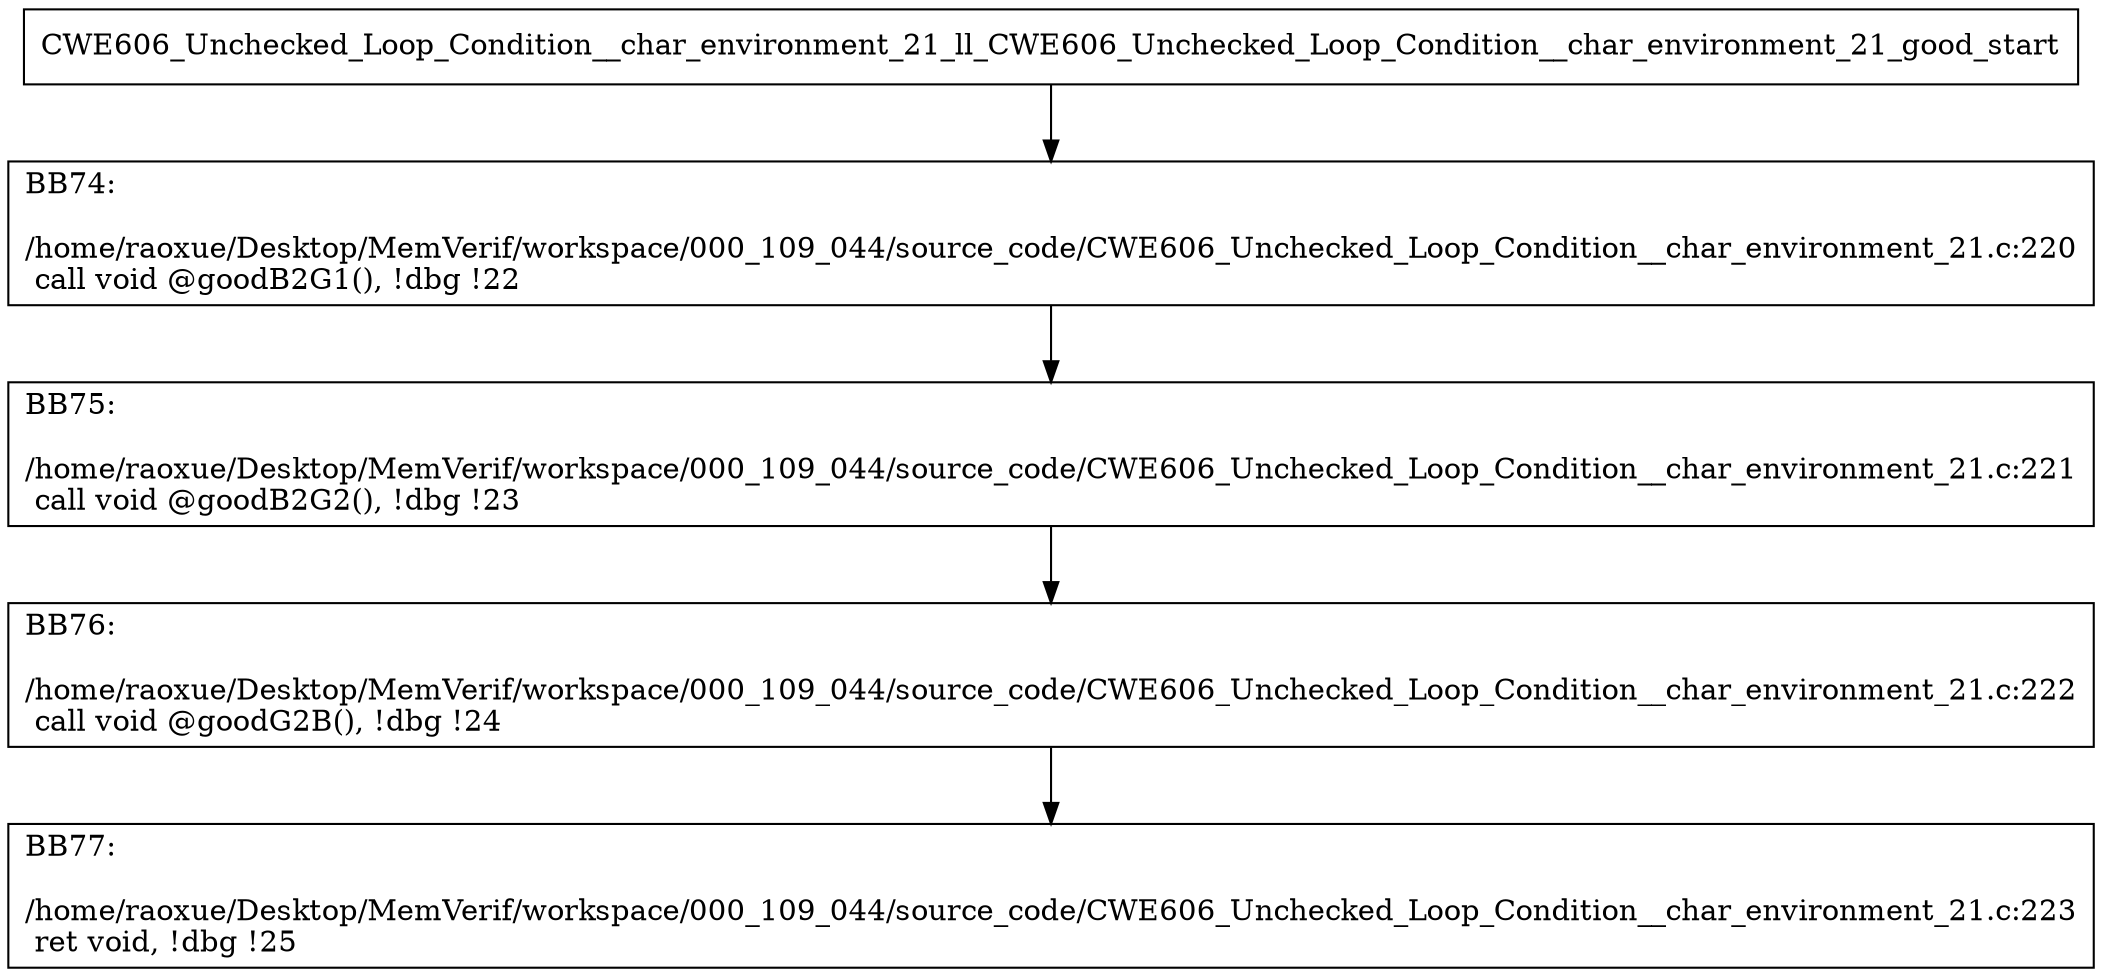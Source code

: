 digraph "CFG for'CWE606_Unchecked_Loop_Condition__char_environment_21_ll_CWE606_Unchecked_Loop_Condition__char_environment_21_good' function" {
	BBCWE606_Unchecked_Loop_Condition__char_environment_21_ll_CWE606_Unchecked_Loop_Condition__char_environment_21_good_start[shape=record,label="{CWE606_Unchecked_Loop_Condition__char_environment_21_ll_CWE606_Unchecked_Loop_Condition__char_environment_21_good_start}"];
	BBCWE606_Unchecked_Loop_Condition__char_environment_21_ll_CWE606_Unchecked_Loop_Condition__char_environment_21_good_start-> CWE606_Unchecked_Loop_Condition__char_environment_21_ll_CWE606_Unchecked_Loop_Condition__char_environment_21_goodBB74;
	CWE606_Unchecked_Loop_Condition__char_environment_21_ll_CWE606_Unchecked_Loop_Condition__char_environment_21_goodBB74 [shape=record, label="{BB74:\l\l/home/raoxue/Desktop/MemVerif/workspace/000_109_044/source_code/CWE606_Unchecked_Loop_Condition__char_environment_21.c:220\l
  call void @goodB2G1(), !dbg !22\l
}"];
	CWE606_Unchecked_Loop_Condition__char_environment_21_ll_CWE606_Unchecked_Loop_Condition__char_environment_21_goodBB74-> CWE606_Unchecked_Loop_Condition__char_environment_21_ll_CWE606_Unchecked_Loop_Condition__char_environment_21_goodBB75;
	CWE606_Unchecked_Loop_Condition__char_environment_21_ll_CWE606_Unchecked_Loop_Condition__char_environment_21_goodBB75 [shape=record, label="{BB75:\l\l/home/raoxue/Desktop/MemVerif/workspace/000_109_044/source_code/CWE606_Unchecked_Loop_Condition__char_environment_21.c:221\l
  call void @goodB2G2(), !dbg !23\l
}"];
	CWE606_Unchecked_Loop_Condition__char_environment_21_ll_CWE606_Unchecked_Loop_Condition__char_environment_21_goodBB75-> CWE606_Unchecked_Loop_Condition__char_environment_21_ll_CWE606_Unchecked_Loop_Condition__char_environment_21_goodBB76;
	CWE606_Unchecked_Loop_Condition__char_environment_21_ll_CWE606_Unchecked_Loop_Condition__char_environment_21_goodBB76 [shape=record, label="{BB76:\l\l/home/raoxue/Desktop/MemVerif/workspace/000_109_044/source_code/CWE606_Unchecked_Loop_Condition__char_environment_21.c:222\l
  call void @goodG2B(), !dbg !24\l
}"];
	CWE606_Unchecked_Loop_Condition__char_environment_21_ll_CWE606_Unchecked_Loop_Condition__char_environment_21_goodBB76-> CWE606_Unchecked_Loop_Condition__char_environment_21_ll_CWE606_Unchecked_Loop_Condition__char_environment_21_goodBB77;
	CWE606_Unchecked_Loop_Condition__char_environment_21_ll_CWE606_Unchecked_Loop_Condition__char_environment_21_goodBB77 [shape=record, label="{BB77:\l\l/home/raoxue/Desktop/MemVerif/workspace/000_109_044/source_code/CWE606_Unchecked_Loop_Condition__char_environment_21.c:223\l
  ret void, !dbg !25\l
}"];
}
